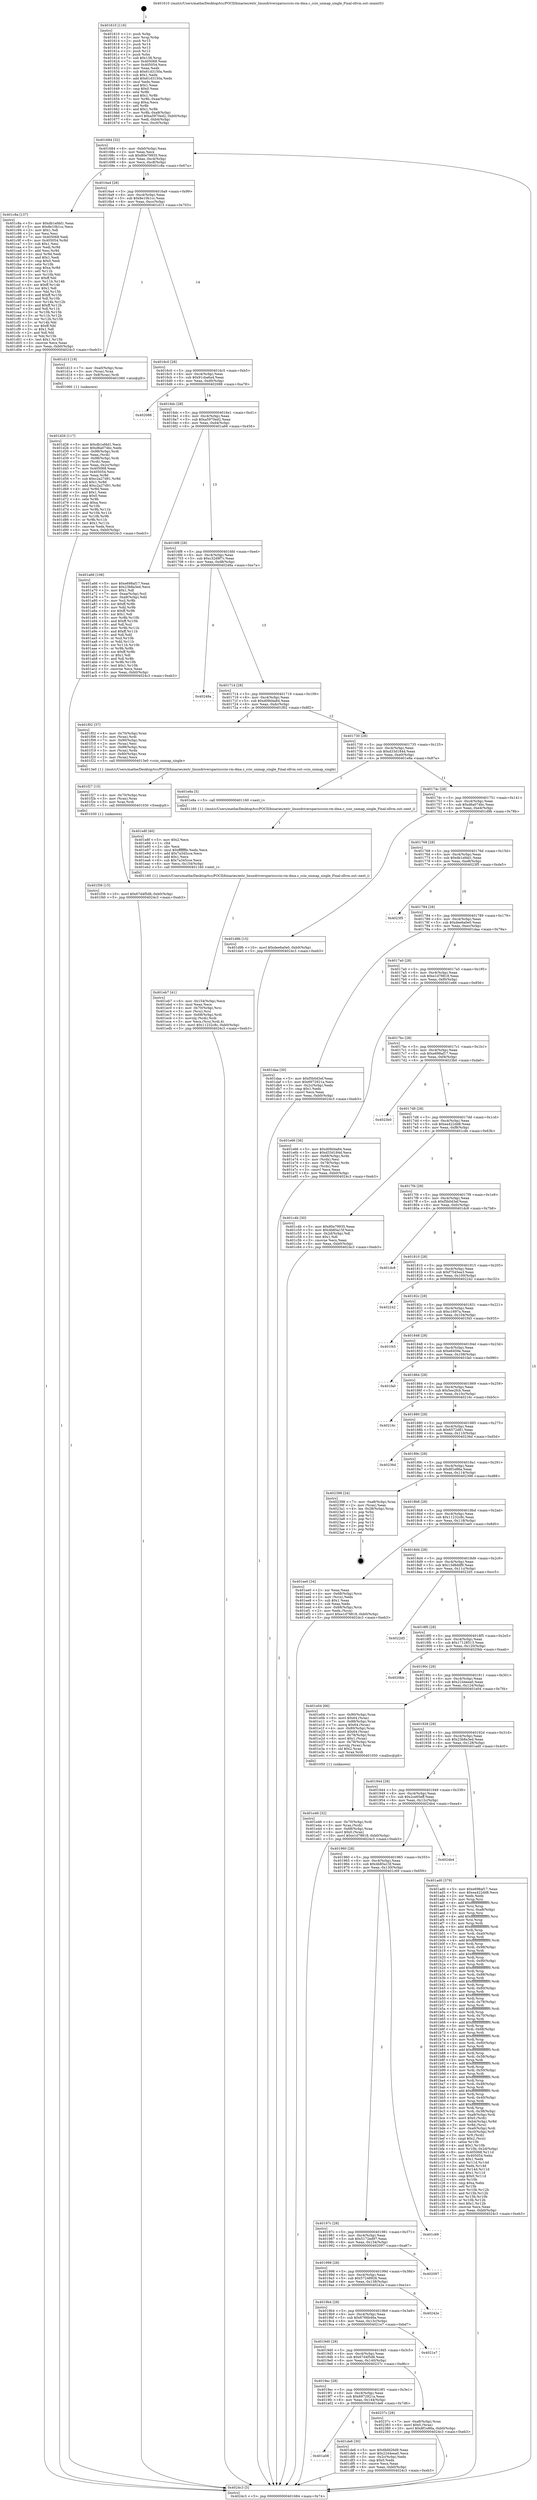 digraph "0x401610" {
  label = "0x401610 (/mnt/c/Users/mathe/Desktop/tcc/POCII/binaries/extr_linuxdriverspariscccio-rm-dma.c_ccio_unmap_single_Final-ollvm.out::main(0))"
  labelloc = "t"
  node[shape=record]

  Entry [label="",width=0.3,height=0.3,shape=circle,fillcolor=black,style=filled]
  "0x401684" [label="{
     0x401684 [32]\l
     | [instrs]\l
     &nbsp;&nbsp;0x401684 \<+6\>: mov -0xb0(%rbp),%eax\l
     &nbsp;&nbsp;0x40168a \<+2\>: mov %eax,%ecx\l
     &nbsp;&nbsp;0x40168c \<+6\>: sub $0x80e79935,%ecx\l
     &nbsp;&nbsp;0x401692 \<+6\>: mov %eax,-0xc4(%rbp)\l
     &nbsp;&nbsp;0x401698 \<+6\>: mov %ecx,-0xc8(%rbp)\l
     &nbsp;&nbsp;0x40169e \<+6\>: je 0000000000401c8a \<main+0x67a\>\l
  }"]
  "0x401c8a" [label="{
     0x401c8a [137]\l
     | [instrs]\l
     &nbsp;&nbsp;0x401c8a \<+5\>: mov $0xdb1efdd1,%eax\l
     &nbsp;&nbsp;0x401c8f \<+5\>: mov $0x8e10b1cc,%ecx\l
     &nbsp;&nbsp;0x401c94 \<+2\>: mov $0x1,%dl\l
     &nbsp;&nbsp;0x401c96 \<+2\>: xor %esi,%esi\l
     &nbsp;&nbsp;0x401c98 \<+7\>: mov 0x405068,%edi\l
     &nbsp;&nbsp;0x401c9f \<+8\>: mov 0x405054,%r8d\l
     &nbsp;&nbsp;0x401ca7 \<+3\>: sub $0x1,%esi\l
     &nbsp;&nbsp;0x401caa \<+3\>: mov %edi,%r9d\l
     &nbsp;&nbsp;0x401cad \<+3\>: add %esi,%r9d\l
     &nbsp;&nbsp;0x401cb0 \<+4\>: imul %r9d,%edi\l
     &nbsp;&nbsp;0x401cb4 \<+3\>: and $0x1,%edi\l
     &nbsp;&nbsp;0x401cb7 \<+3\>: cmp $0x0,%edi\l
     &nbsp;&nbsp;0x401cba \<+4\>: sete %r10b\l
     &nbsp;&nbsp;0x401cbe \<+4\>: cmp $0xa,%r8d\l
     &nbsp;&nbsp;0x401cc2 \<+4\>: setl %r11b\l
     &nbsp;&nbsp;0x401cc6 \<+3\>: mov %r10b,%bl\l
     &nbsp;&nbsp;0x401cc9 \<+3\>: xor $0xff,%bl\l
     &nbsp;&nbsp;0x401ccc \<+3\>: mov %r11b,%r14b\l
     &nbsp;&nbsp;0x401ccf \<+4\>: xor $0xff,%r14b\l
     &nbsp;&nbsp;0x401cd3 \<+3\>: xor $0x1,%dl\l
     &nbsp;&nbsp;0x401cd6 \<+3\>: mov %bl,%r15b\l
     &nbsp;&nbsp;0x401cd9 \<+4\>: and $0xff,%r15b\l
     &nbsp;&nbsp;0x401cdd \<+3\>: and %dl,%r10b\l
     &nbsp;&nbsp;0x401ce0 \<+3\>: mov %r14b,%r12b\l
     &nbsp;&nbsp;0x401ce3 \<+4\>: and $0xff,%r12b\l
     &nbsp;&nbsp;0x401ce7 \<+3\>: and %dl,%r11b\l
     &nbsp;&nbsp;0x401cea \<+3\>: or %r10b,%r15b\l
     &nbsp;&nbsp;0x401ced \<+3\>: or %r11b,%r12b\l
     &nbsp;&nbsp;0x401cf0 \<+3\>: xor %r12b,%r15b\l
     &nbsp;&nbsp;0x401cf3 \<+3\>: or %r14b,%bl\l
     &nbsp;&nbsp;0x401cf6 \<+3\>: xor $0xff,%bl\l
     &nbsp;&nbsp;0x401cf9 \<+3\>: or $0x1,%dl\l
     &nbsp;&nbsp;0x401cfc \<+2\>: and %dl,%bl\l
     &nbsp;&nbsp;0x401cfe \<+3\>: or %bl,%r15b\l
     &nbsp;&nbsp;0x401d01 \<+4\>: test $0x1,%r15b\l
     &nbsp;&nbsp;0x401d05 \<+3\>: cmovne %ecx,%eax\l
     &nbsp;&nbsp;0x401d08 \<+6\>: mov %eax,-0xb0(%rbp)\l
     &nbsp;&nbsp;0x401d0e \<+5\>: jmp 00000000004024c3 \<main+0xeb3\>\l
  }"]
  "0x4016a4" [label="{
     0x4016a4 [28]\l
     | [instrs]\l
     &nbsp;&nbsp;0x4016a4 \<+5\>: jmp 00000000004016a9 \<main+0x99\>\l
     &nbsp;&nbsp;0x4016a9 \<+6\>: mov -0xc4(%rbp),%eax\l
     &nbsp;&nbsp;0x4016af \<+5\>: sub $0x8e10b1cc,%eax\l
     &nbsp;&nbsp;0x4016b4 \<+6\>: mov %eax,-0xcc(%rbp)\l
     &nbsp;&nbsp;0x4016ba \<+6\>: je 0000000000401d13 \<main+0x703\>\l
  }"]
  Exit [label="",width=0.3,height=0.3,shape=circle,fillcolor=black,style=filled,peripheries=2]
  "0x401d13" [label="{
     0x401d13 [19]\l
     | [instrs]\l
     &nbsp;&nbsp;0x401d13 \<+7\>: mov -0xa0(%rbp),%rax\l
     &nbsp;&nbsp;0x401d1a \<+3\>: mov (%rax),%rax\l
     &nbsp;&nbsp;0x401d1d \<+4\>: mov 0x8(%rax),%rdi\l
     &nbsp;&nbsp;0x401d21 \<+5\>: call 0000000000401060 \<atoi@plt\>\l
     | [calls]\l
     &nbsp;&nbsp;0x401060 \{1\} (unknown)\l
  }"]
  "0x4016c0" [label="{
     0x4016c0 [28]\l
     | [instrs]\l
     &nbsp;&nbsp;0x4016c0 \<+5\>: jmp 00000000004016c5 \<main+0xb5\>\l
     &nbsp;&nbsp;0x4016c5 \<+6\>: mov -0xc4(%rbp),%eax\l
     &nbsp;&nbsp;0x4016cb \<+5\>: sub $0x91cba6a4,%eax\l
     &nbsp;&nbsp;0x4016d0 \<+6\>: mov %eax,-0xd0(%rbp)\l
     &nbsp;&nbsp;0x4016d6 \<+6\>: je 0000000000402088 \<main+0xa78\>\l
  }"]
  "0x401f36" [label="{
     0x401f36 [15]\l
     | [instrs]\l
     &nbsp;&nbsp;0x401f36 \<+10\>: movl $0x67d4f5d8,-0xb0(%rbp)\l
     &nbsp;&nbsp;0x401f40 \<+5\>: jmp 00000000004024c3 \<main+0xeb3\>\l
  }"]
  "0x402088" [label="{
     0x402088\l
  }", style=dashed]
  "0x4016dc" [label="{
     0x4016dc [28]\l
     | [instrs]\l
     &nbsp;&nbsp;0x4016dc \<+5\>: jmp 00000000004016e1 \<main+0xd1\>\l
     &nbsp;&nbsp;0x4016e1 \<+6\>: mov -0xc4(%rbp),%eax\l
     &nbsp;&nbsp;0x4016e7 \<+5\>: sub $0xa5970ed2,%eax\l
     &nbsp;&nbsp;0x4016ec \<+6\>: mov %eax,-0xd4(%rbp)\l
     &nbsp;&nbsp;0x4016f2 \<+6\>: je 0000000000401a66 \<main+0x456\>\l
  }"]
  "0x401f27" [label="{
     0x401f27 [15]\l
     | [instrs]\l
     &nbsp;&nbsp;0x401f27 \<+4\>: mov -0x70(%rbp),%rax\l
     &nbsp;&nbsp;0x401f2b \<+3\>: mov (%rax),%rax\l
     &nbsp;&nbsp;0x401f2e \<+3\>: mov %rax,%rdi\l
     &nbsp;&nbsp;0x401f31 \<+5\>: call 0000000000401030 \<free@plt\>\l
     | [calls]\l
     &nbsp;&nbsp;0x401030 \{1\} (unknown)\l
  }"]
  "0x401a66" [label="{
     0x401a66 [106]\l
     | [instrs]\l
     &nbsp;&nbsp;0x401a66 \<+5\>: mov $0xe698af17,%eax\l
     &nbsp;&nbsp;0x401a6b \<+5\>: mov $0x23b8a3ed,%ecx\l
     &nbsp;&nbsp;0x401a70 \<+2\>: mov $0x1,%dl\l
     &nbsp;&nbsp;0x401a72 \<+7\>: mov -0xaa(%rbp),%sil\l
     &nbsp;&nbsp;0x401a79 \<+7\>: mov -0xa9(%rbp),%dil\l
     &nbsp;&nbsp;0x401a80 \<+3\>: mov %sil,%r8b\l
     &nbsp;&nbsp;0x401a83 \<+4\>: xor $0xff,%r8b\l
     &nbsp;&nbsp;0x401a87 \<+3\>: mov %dil,%r9b\l
     &nbsp;&nbsp;0x401a8a \<+4\>: xor $0xff,%r9b\l
     &nbsp;&nbsp;0x401a8e \<+3\>: xor $0x1,%dl\l
     &nbsp;&nbsp;0x401a91 \<+3\>: mov %r8b,%r10b\l
     &nbsp;&nbsp;0x401a94 \<+4\>: and $0xff,%r10b\l
     &nbsp;&nbsp;0x401a98 \<+3\>: and %dl,%sil\l
     &nbsp;&nbsp;0x401a9b \<+3\>: mov %r9b,%r11b\l
     &nbsp;&nbsp;0x401a9e \<+4\>: and $0xff,%r11b\l
     &nbsp;&nbsp;0x401aa2 \<+3\>: and %dl,%dil\l
     &nbsp;&nbsp;0x401aa5 \<+3\>: or %sil,%r10b\l
     &nbsp;&nbsp;0x401aa8 \<+3\>: or %dil,%r11b\l
     &nbsp;&nbsp;0x401aab \<+3\>: xor %r11b,%r10b\l
     &nbsp;&nbsp;0x401aae \<+3\>: or %r9b,%r8b\l
     &nbsp;&nbsp;0x401ab1 \<+4\>: xor $0xff,%r8b\l
     &nbsp;&nbsp;0x401ab5 \<+3\>: or $0x1,%dl\l
     &nbsp;&nbsp;0x401ab8 \<+3\>: and %dl,%r8b\l
     &nbsp;&nbsp;0x401abb \<+3\>: or %r8b,%r10b\l
     &nbsp;&nbsp;0x401abe \<+4\>: test $0x1,%r10b\l
     &nbsp;&nbsp;0x401ac2 \<+3\>: cmovne %ecx,%eax\l
     &nbsp;&nbsp;0x401ac5 \<+6\>: mov %eax,-0xb0(%rbp)\l
     &nbsp;&nbsp;0x401acb \<+5\>: jmp 00000000004024c3 \<main+0xeb3\>\l
  }"]
  "0x4016f8" [label="{
     0x4016f8 [28]\l
     | [instrs]\l
     &nbsp;&nbsp;0x4016f8 \<+5\>: jmp 00000000004016fd \<main+0xed\>\l
     &nbsp;&nbsp;0x4016fd \<+6\>: mov -0xc4(%rbp),%eax\l
     &nbsp;&nbsp;0x401703 \<+5\>: sub $0xc32d9f7c,%eax\l
     &nbsp;&nbsp;0x401708 \<+6\>: mov %eax,-0xd8(%rbp)\l
     &nbsp;&nbsp;0x40170e \<+6\>: je 000000000040248a \<main+0xe7a\>\l
  }"]
  "0x4024c3" [label="{
     0x4024c3 [5]\l
     | [instrs]\l
     &nbsp;&nbsp;0x4024c3 \<+5\>: jmp 0000000000401684 \<main+0x74\>\l
  }"]
  "0x401610" [label="{
     0x401610 [116]\l
     | [instrs]\l
     &nbsp;&nbsp;0x401610 \<+1\>: push %rbp\l
     &nbsp;&nbsp;0x401611 \<+3\>: mov %rsp,%rbp\l
     &nbsp;&nbsp;0x401614 \<+2\>: push %r15\l
     &nbsp;&nbsp;0x401616 \<+2\>: push %r14\l
     &nbsp;&nbsp;0x401618 \<+2\>: push %r13\l
     &nbsp;&nbsp;0x40161a \<+2\>: push %r12\l
     &nbsp;&nbsp;0x40161c \<+1\>: push %rbx\l
     &nbsp;&nbsp;0x40161d \<+7\>: sub $0x138,%rsp\l
     &nbsp;&nbsp;0x401624 \<+7\>: mov 0x405068,%eax\l
     &nbsp;&nbsp;0x40162b \<+7\>: mov 0x405054,%ecx\l
     &nbsp;&nbsp;0x401632 \<+2\>: mov %eax,%edx\l
     &nbsp;&nbsp;0x401634 \<+6\>: sub $0x61d3150a,%edx\l
     &nbsp;&nbsp;0x40163a \<+3\>: sub $0x1,%edx\l
     &nbsp;&nbsp;0x40163d \<+6\>: add $0x61d3150a,%edx\l
     &nbsp;&nbsp;0x401643 \<+3\>: imul %edx,%eax\l
     &nbsp;&nbsp;0x401646 \<+3\>: and $0x1,%eax\l
     &nbsp;&nbsp;0x401649 \<+3\>: cmp $0x0,%eax\l
     &nbsp;&nbsp;0x40164c \<+4\>: sete %r8b\l
     &nbsp;&nbsp;0x401650 \<+4\>: and $0x1,%r8b\l
     &nbsp;&nbsp;0x401654 \<+7\>: mov %r8b,-0xaa(%rbp)\l
     &nbsp;&nbsp;0x40165b \<+3\>: cmp $0xa,%ecx\l
     &nbsp;&nbsp;0x40165e \<+4\>: setl %r8b\l
     &nbsp;&nbsp;0x401662 \<+4\>: and $0x1,%r8b\l
     &nbsp;&nbsp;0x401666 \<+7\>: mov %r8b,-0xa9(%rbp)\l
     &nbsp;&nbsp;0x40166d \<+10\>: movl $0xa5970ed2,-0xb0(%rbp)\l
     &nbsp;&nbsp;0x401677 \<+6\>: mov %edi,-0xb4(%rbp)\l
     &nbsp;&nbsp;0x40167d \<+7\>: mov %rsi,-0xc0(%rbp)\l
  }"]
  "0x401eb7" [label="{
     0x401eb7 [41]\l
     | [instrs]\l
     &nbsp;&nbsp;0x401eb7 \<+6\>: mov -0x154(%rbp),%ecx\l
     &nbsp;&nbsp;0x401ebd \<+3\>: imul %eax,%ecx\l
     &nbsp;&nbsp;0x401ec0 \<+4\>: mov -0x70(%rbp),%rsi\l
     &nbsp;&nbsp;0x401ec4 \<+3\>: mov (%rsi),%rsi\l
     &nbsp;&nbsp;0x401ec7 \<+4\>: mov -0x68(%rbp),%rdi\l
     &nbsp;&nbsp;0x401ecb \<+3\>: movslq (%rdi),%rdi\l
     &nbsp;&nbsp;0x401ece \<+3\>: mov %ecx,(%rsi,%rdi,4)\l
     &nbsp;&nbsp;0x401ed1 \<+10\>: movl $0x11232c8c,-0xb0(%rbp)\l
     &nbsp;&nbsp;0x401edb \<+5\>: jmp 00000000004024c3 \<main+0xeb3\>\l
  }"]
  "0x40248a" [label="{
     0x40248a\l
  }", style=dashed]
  "0x401714" [label="{
     0x401714 [28]\l
     | [instrs]\l
     &nbsp;&nbsp;0x401714 \<+5\>: jmp 0000000000401719 \<main+0x109\>\l
     &nbsp;&nbsp;0x401719 \<+6\>: mov -0xc4(%rbp),%eax\l
     &nbsp;&nbsp;0x40171f \<+5\>: sub $0xd09d4a84,%eax\l
     &nbsp;&nbsp;0x401724 \<+6\>: mov %eax,-0xdc(%rbp)\l
     &nbsp;&nbsp;0x40172a \<+6\>: je 0000000000401f02 \<main+0x8f2\>\l
  }"]
  "0x401e8f" [label="{
     0x401e8f [40]\l
     | [instrs]\l
     &nbsp;&nbsp;0x401e8f \<+5\>: mov $0x2,%ecx\l
     &nbsp;&nbsp;0x401e94 \<+1\>: cltd\l
     &nbsp;&nbsp;0x401e95 \<+2\>: idiv %ecx\l
     &nbsp;&nbsp;0x401e97 \<+6\>: imul $0xfffffffe,%edx,%ecx\l
     &nbsp;&nbsp;0x401e9d \<+6\>: add $0x7a345cce,%ecx\l
     &nbsp;&nbsp;0x401ea3 \<+3\>: add $0x1,%ecx\l
     &nbsp;&nbsp;0x401ea6 \<+6\>: sub $0x7a345cce,%ecx\l
     &nbsp;&nbsp;0x401eac \<+6\>: mov %ecx,-0x154(%rbp)\l
     &nbsp;&nbsp;0x401eb2 \<+5\>: call 0000000000401160 \<next_i\>\l
     | [calls]\l
     &nbsp;&nbsp;0x401160 \{1\} (/mnt/c/Users/mathe/Desktop/tcc/POCII/binaries/extr_linuxdriverspariscccio-rm-dma.c_ccio_unmap_single_Final-ollvm.out::next_i)\l
  }"]
  "0x401f02" [label="{
     0x401f02 [37]\l
     | [instrs]\l
     &nbsp;&nbsp;0x401f02 \<+4\>: mov -0x70(%rbp),%rax\l
     &nbsp;&nbsp;0x401f06 \<+3\>: mov (%rax),%rdi\l
     &nbsp;&nbsp;0x401f09 \<+7\>: mov -0x90(%rbp),%rax\l
     &nbsp;&nbsp;0x401f10 \<+2\>: mov (%rax),%esi\l
     &nbsp;&nbsp;0x401f12 \<+7\>: mov -0x88(%rbp),%rax\l
     &nbsp;&nbsp;0x401f19 \<+3\>: mov (%rax),%rdx\l
     &nbsp;&nbsp;0x401f1c \<+4\>: mov -0x80(%rbp),%rax\l
     &nbsp;&nbsp;0x401f20 \<+2\>: mov (%rax),%ecx\l
     &nbsp;&nbsp;0x401f22 \<+5\>: call 00000000004013e0 \<ccio_unmap_single\>\l
     | [calls]\l
     &nbsp;&nbsp;0x4013e0 \{1\} (/mnt/c/Users/mathe/Desktop/tcc/POCII/binaries/extr_linuxdriverspariscccio-rm-dma.c_ccio_unmap_single_Final-ollvm.out::ccio_unmap_single)\l
  }"]
  "0x401730" [label="{
     0x401730 [28]\l
     | [instrs]\l
     &nbsp;&nbsp;0x401730 \<+5\>: jmp 0000000000401735 \<main+0x125\>\l
     &nbsp;&nbsp;0x401735 \<+6\>: mov -0xc4(%rbp),%eax\l
     &nbsp;&nbsp;0x40173b \<+5\>: sub $0xd33d184d,%eax\l
     &nbsp;&nbsp;0x401740 \<+6\>: mov %eax,-0xe0(%rbp)\l
     &nbsp;&nbsp;0x401746 \<+6\>: je 0000000000401e8a \<main+0x87a\>\l
  }"]
  "0x401e46" [label="{
     0x401e46 [32]\l
     | [instrs]\l
     &nbsp;&nbsp;0x401e46 \<+4\>: mov -0x70(%rbp),%rdi\l
     &nbsp;&nbsp;0x401e4a \<+3\>: mov %rax,(%rdi)\l
     &nbsp;&nbsp;0x401e4d \<+4\>: mov -0x68(%rbp),%rax\l
     &nbsp;&nbsp;0x401e51 \<+6\>: movl $0x0,(%rax)\l
     &nbsp;&nbsp;0x401e57 \<+10\>: movl $0xe1d78818,-0xb0(%rbp)\l
     &nbsp;&nbsp;0x401e61 \<+5\>: jmp 00000000004024c3 \<main+0xeb3\>\l
  }"]
  "0x401e8a" [label="{
     0x401e8a [5]\l
     | [instrs]\l
     &nbsp;&nbsp;0x401e8a \<+5\>: call 0000000000401160 \<next_i\>\l
     | [calls]\l
     &nbsp;&nbsp;0x401160 \{1\} (/mnt/c/Users/mathe/Desktop/tcc/POCII/binaries/extr_linuxdriverspariscccio-rm-dma.c_ccio_unmap_single_Final-ollvm.out::next_i)\l
  }"]
  "0x40174c" [label="{
     0x40174c [28]\l
     | [instrs]\l
     &nbsp;&nbsp;0x40174c \<+5\>: jmp 0000000000401751 \<main+0x141\>\l
     &nbsp;&nbsp;0x401751 \<+6\>: mov -0xc4(%rbp),%eax\l
     &nbsp;&nbsp;0x401757 \<+5\>: sub $0xd6a074bc,%eax\l
     &nbsp;&nbsp;0x40175c \<+6\>: mov %eax,-0xe4(%rbp)\l
     &nbsp;&nbsp;0x401762 \<+6\>: je 0000000000401d9b \<main+0x78b\>\l
  }"]
  "0x401a08" [label="{
     0x401a08\l
  }", style=dashed]
  "0x401d9b" [label="{
     0x401d9b [15]\l
     | [instrs]\l
     &nbsp;&nbsp;0x401d9b \<+10\>: movl $0xdee6a0e0,-0xb0(%rbp)\l
     &nbsp;&nbsp;0x401da5 \<+5\>: jmp 00000000004024c3 \<main+0xeb3\>\l
  }"]
  "0x401768" [label="{
     0x401768 [28]\l
     | [instrs]\l
     &nbsp;&nbsp;0x401768 \<+5\>: jmp 000000000040176d \<main+0x15d\>\l
     &nbsp;&nbsp;0x40176d \<+6\>: mov -0xc4(%rbp),%eax\l
     &nbsp;&nbsp;0x401773 \<+5\>: sub $0xdb1efdd1,%eax\l
     &nbsp;&nbsp;0x401778 \<+6\>: mov %eax,-0xe8(%rbp)\l
     &nbsp;&nbsp;0x40177e \<+6\>: je 00000000004023f5 \<main+0xde5\>\l
  }"]
  "0x401de6" [label="{
     0x401de6 [30]\l
     | [instrs]\l
     &nbsp;&nbsp;0x401de6 \<+5\>: mov $0x6bfd26d9,%eax\l
     &nbsp;&nbsp;0x401deb \<+5\>: mov $0x2244eea0,%ecx\l
     &nbsp;&nbsp;0x401df0 \<+3\>: mov -0x2c(%rbp),%edx\l
     &nbsp;&nbsp;0x401df3 \<+3\>: cmp $0x0,%edx\l
     &nbsp;&nbsp;0x401df6 \<+3\>: cmove %ecx,%eax\l
     &nbsp;&nbsp;0x401df9 \<+6\>: mov %eax,-0xb0(%rbp)\l
     &nbsp;&nbsp;0x401dff \<+5\>: jmp 00000000004024c3 \<main+0xeb3\>\l
  }"]
  "0x4023f5" [label="{
     0x4023f5\l
  }", style=dashed]
  "0x401784" [label="{
     0x401784 [28]\l
     | [instrs]\l
     &nbsp;&nbsp;0x401784 \<+5\>: jmp 0000000000401789 \<main+0x179\>\l
     &nbsp;&nbsp;0x401789 \<+6\>: mov -0xc4(%rbp),%eax\l
     &nbsp;&nbsp;0x40178f \<+5\>: sub $0xdee6a0e0,%eax\l
     &nbsp;&nbsp;0x401794 \<+6\>: mov %eax,-0xec(%rbp)\l
     &nbsp;&nbsp;0x40179a \<+6\>: je 0000000000401daa \<main+0x79a\>\l
  }"]
  "0x4019ec" [label="{
     0x4019ec [28]\l
     | [instrs]\l
     &nbsp;&nbsp;0x4019ec \<+5\>: jmp 00000000004019f1 \<main+0x3e1\>\l
     &nbsp;&nbsp;0x4019f1 \<+6\>: mov -0xc4(%rbp),%eax\l
     &nbsp;&nbsp;0x4019f7 \<+5\>: sub $0x6972921a,%eax\l
     &nbsp;&nbsp;0x4019fc \<+6\>: mov %eax,-0x144(%rbp)\l
     &nbsp;&nbsp;0x401a02 \<+6\>: je 0000000000401de6 \<main+0x7d6\>\l
  }"]
  "0x401daa" [label="{
     0x401daa [30]\l
     | [instrs]\l
     &nbsp;&nbsp;0x401daa \<+5\>: mov $0xf5b0d3ef,%eax\l
     &nbsp;&nbsp;0x401daf \<+5\>: mov $0x6972921a,%ecx\l
     &nbsp;&nbsp;0x401db4 \<+3\>: mov -0x2c(%rbp),%edx\l
     &nbsp;&nbsp;0x401db7 \<+3\>: cmp $0x1,%edx\l
     &nbsp;&nbsp;0x401dba \<+3\>: cmovl %ecx,%eax\l
     &nbsp;&nbsp;0x401dbd \<+6\>: mov %eax,-0xb0(%rbp)\l
     &nbsp;&nbsp;0x401dc3 \<+5\>: jmp 00000000004024c3 \<main+0xeb3\>\l
  }"]
  "0x4017a0" [label="{
     0x4017a0 [28]\l
     | [instrs]\l
     &nbsp;&nbsp;0x4017a0 \<+5\>: jmp 00000000004017a5 \<main+0x195\>\l
     &nbsp;&nbsp;0x4017a5 \<+6\>: mov -0xc4(%rbp),%eax\l
     &nbsp;&nbsp;0x4017ab \<+5\>: sub $0xe1d78818,%eax\l
     &nbsp;&nbsp;0x4017b0 \<+6\>: mov %eax,-0xf0(%rbp)\l
     &nbsp;&nbsp;0x4017b6 \<+6\>: je 0000000000401e66 \<main+0x856\>\l
  }"]
  "0x40237c" [label="{
     0x40237c [28]\l
     | [instrs]\l
     &nbsp;&nbsp;0x40237c \<+7\>: mov -0xa8(%rbp),%rax\l
     &nbsp;&nbsp;0x402383 \<+6\>: movl $0x0,(%rax)\l
     &nbsp;&nbsp;0x402389 \<+10\>: movl $0x8f1e86a,-0xb0(%rbp)\l
     &nbsp;&nbsp;0x402393 \<+5\>: jmp 00000000004024c3 \<main+0xeb3\>\l
  }"]
  "0x401e66" [label="{
     0x401e66 [36]\l
     | [instrs]\l
     &nbsp;&nbsp;0x401e66 \<+5\>: mov $0xd09d4a84,%eax\l
     &nbsp;&nbsp;0x401e6b \<+5\>: mov $0xd33d184d,%ecx\l
     &nbsp;&nbsp;0x401e70 \<+4\>: mov -0x68(%rbp),%rdx\l
     &nbsp;&nbsp;0x401e74 \<+2\>: mov (%rdx),%esi\l
     &nbsp;&nbsp;0x401e76 \<+4\>: mov -0x78(%rbp),%rdx\l
     &nbsp;&nbsp;0x401e7a \<+2\>: cmp (%rdx),%esi\l
     &nbsp;&nbsp;0x401e7c \<+3\>: cmovl %ecx,%eax\l
     &nbsp;&nbsp;0x401e7f \<+6\>: mov %eax,-0xb0(%rbp)\l
     &nbsp;&nbsp;0x401e85 \<+5\>: jmp 00000000004024c3 \<main+0xeb3\>\l
  }"]
  "0x4017bc" [label="{
     0x4017bc [28]\l
     | [instrs]\l
     &nbsp;&nbsp;0x4017bc \<+5\>: jmp 00000000004017c1 \<main+0x1b1\>\l
     &nbsp;&nbsp;0x4017c1 \<+6\>: mov -0xc4(%rbp),%eax\l
     &nbsp;&nbsp;0x4017c7 \<+5\>: sub $0xe698af17,%eax\l
     &nbsp;&nbsp;0x4017cc \<+6\>: mov %eax,-0xf4(%rbp)\l
     &nbsp;&nbsp;0x4017d2 \<+6\>: je 00000000004023b0 \<main+0xda0\>\l
  }"]
  "0x4019d0" [label="{
     0x4019d0 [28]\l
     | [instrs]\l
     &nbsp;&nbsp;0x4019d0 \<+5\>: jmp 00000000004019d5 \<main+0x3c5\>\l
     &nbsp;&nbsp;0x4019d5 \<+6\>: mov -0xc4(%rbp),%eax\l
     &nbsp;&nbsp;0x4019db \<+5\>: sub $0x67d4f5d8,%eax\l
     &nbsp;&nbsp;0x4019e0 \<+6\>: mov %eax,-0x140(%rbp)\l
     &nbsp;&nbsp;0x4019e6 \<+6\>: je 000000000040237c \<main+0xd6c\>\l
  }"]
  "0x4023b0" [label="{
     0x4023b0\l
  }", style=dashed]
  "0x4017d8" [label="{
     0x4017d8 [28]\l
     | [instrs]\l
     &nbsp;&nbsp;0x4017d8 \<+5\>: jmp 00000000004017dd \<main+0x1cd\>\l
     &nbsp;&nbsp;0x4017dd \<+6\>: mov -0xc4(%rbp),%eax\l
     &nbsp;&nbsp;0x4017e3 \<+5\>: sub $0xea422dd8,%eax\l
     &nbsp;&nbsp;0x4017e8 \<+6\>: mov %eax,-0xf8(%rbp)\l
     &nbsp;&nbsp;0x4017ee \<+6\>: je 0000000000401c4b \<main+0x63b\>\l
  }"]
  "0x4021e7" [label="{
     0x4021e7\l
  }", style=dashed]
  "0x401c4b" [label="{
     0x401c4b [30]\l
     | [instrs]\l
     &nbsp;&nbsp;0x401c4b \<+5\>: mov $0x80e79935,%eax\l
     &nbsp;&nbsp;0x401c50 \<+5\>: mov $0x4b85a15f,%ecx\l
     &nbsp;&nbsp;0x401c55 \<+3\>: mov -0x2d(%rbp),%dl\l
     &nbsp;&nbsp;0x401c58 \<+3\>: test $0x1,%dl\l
     &nbsp;&nbsp;0x401c5b \<+3\>: cmovne %ecx,%eax\l
     &nbsp;&nbsp;0x401c5e \<+6\>: mov %eax,-0xb0(%rbp)\l
     &nbsp;&nbsp;0x401c64 \<+5\>: jmp 00000000004024c3 \<main+0xeb3\>\l
  }"]
  "0x4017f4" [label="{
     0x4017f4 [28]\l
     | [instrs]\l
     &nbsp;&nbsp;0x4017f4 \<+5\>: jmp 00000000004017f9 \<main+0x1e9\>\l
     &nbsp;&nbsp;0x4017f9 \<+6\>: mov -0xc4(%rbp),%eax\l
     &nbsp;&nbsp;0x4017ff \<+5\>: sub $0xf5b0d3ef,%eax\l
     &nbsp;&nbsp;0x401804 \<+6\>: mov %eax,-0xfc(%rbp)\l
     &nbsp;&nbsp;0x40180a \<+6\>: je 0000000000401dc8 \<main+0x7b8\>\l
  }"]
  "0x4019b4" [label="{
     0x4019b4 [28]\l
     | [instrs]\l
     &nbsp;&nbsp;0x4019b4 \<+5\>: jmp 00000000004019b9 \<main+0x3a9\>\l
     &nbsp;&nbsp;0x4019b9 \<+6\>: mov -0xc4(%rbp),%eax\l
     &nbsp;&nbsp;0x4019bf \<+5\>: sub $0x6766b46a,%eax\l
     &nbsp;&nbsp;0x4019c4 \<+6\>: mov %eax,-0x13c(%rbp)\l
     &nbsp;&nbsp;0x4019ca \<+6\>: je 00000000004021e7 \<main+0xbd7\>\l
  }"]
  "0x401dc8" [label="{
     0x401dc8\l
  }", style=dashed]
  "0x401810" [label="{
     0x401810 [28]\l
     | [instrs]\l
     &nbsp;&nbsp;0x401810 \<+5\>: jmp 0000000000401815 \<main+0x205\>\l
     &nbsp;&nbsp;0x401815 \<+6\>: mov -0xc4(%rbp),%eax\l
     &nbsp;&nbsp;0x40181b \<+5\>: sub $0xf7545ea3,%eax\l
     &nbsp;&nbsp;0x401820 \<+6\>: mov %eax,-0x100(%rbp)\l
     &nbsp;&nbsp;0x401826 \<+6\>: je 0000000000402242 \<main+0xc32\>\l
  }"]
  "0x40242e" [label="{
     0x40242e\l
  }", style=dashed]
  "0x402242" [label="{
     0x402242\l
  }", style=dashed]
  "0x40182c" [label="{
     0x40182c [28]\l
     | [instrs]\l
     &nbsp;&nbsp;0x40182c \<+5\>: jmp 0000000000401831 \<main+0x221\>\l
     &nbsp;&nbsp;0x401831 \<+6\>: mov -0xc4(%rbp),%eax\l
     &nbsp;&nbsp;0x401837 \<+5\>: sub $0xc1697a,%eax\l
     &nbsp;&nbsp;0x40183c \<+6\>: mov %eax,-0x104(%rbp)\l
     &nbsp;&nbsp;0x401842 \<+6\>: je 0000000000401f45 \<main+0x935\>\l
  }"]
  "0x401998" [label="{
     0x401998 [28]\l
     | [instrs]\l
     &nbsp;&nbsp;0x401998 \<+5\>: jmp 000000000040199d \<main+0x38d\>\l
     &nbsp;&nbsp;0x40199d \<+6\>: mov -0xc4(%rbp),%eax\l
     &nbsp;&nbsp;0x4019a3 \<+5\>: sub $0x57248926,%eax\l
     &nbsp;&nbsp;0x4019a8 \<+6\>: mov %eax,-0x138(%rbp)\l
     &nbsp;&nbsp;0x4019ae \<+6\>: je 000000000040242e \<main+0xe1e\>\l
  }"]
  "0x401f45" [label="{
     0x401f45\l
  }", style=dashed]
  "0x401848" [label="{
     0x401848 [28]\l
     | [instrs]\l
     &nbsp;&nbsp;0x401848 \<+5\>: jmp 000000000040184d \<main+0x23d\>\l
     &nbsp;&nbsp;0x40184d \<+6\>: mov -0xc4(%rbp),%eax\l
     &nbsp;&nbsp;0x401853 \<+5\>: sub $0xe6459e,%eax\l
     &nbsp;&nbsp;0x401858 \<+6\>: mov %eax,-0x108(%rbp)\l
     &nbsp;&nbsp;0x40185e \<+6\>: je 0000000000401fa0 \<main+0x990\>\l
  }"]
  "0x402097" [label="{
     0x402097\l
  }", style=dashed]
  "0x401fa0" [label="{
     0x401fa0\l
  }", style=dashed]
  "0x401864" [label="{
     0x401864 [28]\l
     | [instrs]\l
     &nbsp;&nbsp;0x401864 \<+5\>: jmp 0000000000401869 \<main+0x259\>\l
     &nbsp;&nbsp;0x401869 \<+6\>: mov -0xc4(%rbp),%eax\l
     &nbsp;&nbsp;0x40186f \<+5\>: sub $0x5ee2fcb,%eax\l
     &nbsp;&nbsp;0x401874 \<+6\>: mov %eax,-0x10c(%rbp)\l
     &nbsp;&nbsp;0x40187a \<+6\>: je 000000000040216c \<main+0xb5c\>\l
  }"]
  "0x40197c" [label="{
     0x40197c [28]\l
     | [instrs]\l
     &nbsp;&nbsp;0x40197c \<+5\>: jmp 0000000000401981 \<main+0x371\>\l
     &nbsp;&nbsp;0x401981 \<+6\>: mov -0xc4(%rbp),%eax\l
     &nbsp;&nbsp;0x401987 \<+5\>: sub $0x5172ed97,%eax\l
     &nbsp;&nbsp;0x40198c \<+6\>: mov %eax,-0x134(%rbp)\l
     &nbsp;&nbsp;0x401992 \<+6\>: je 0000000000402097 \<main+0xa87\>\l
  }"]
  "0x40216c" [label="{
     0x40216c\l
  }", style=dashed]
  "0x401880" [label="{
     0x401880 [28]\l
     | [instrs]\l
     &nbsp;&nbsp;0x401880 \<+5\>: jmp 0000000000401885 \<main+0x275\>\l
     &nbsp;&nbsp;0x401885 \<+6\>: mov -0xc4(%rbp),%eax\l
     &nbsp;&nbsp;0x40188b \<+5\>: sub $0x6572d81,%eax\l
     &nbsp;&nbsp;0x401890 \<+6\>: mov %eax,-0x110(%rbp)\l
     &nbsp;&nbsp;0x401896 \<+6\>: je 000000000040236d \<main+0xd5d\>\l
  }"]
  "0x401c69" [label="{
     0x401c69\l
  }", style=dashed]
  "0x40236d" [label="{
     0x40236d\l
  }", style=dashed]
  "0x40189c" [label="{
     0x40189c [28]\l
     | [instrs]\l
     &nbsp;&nbsp;0x40189c \<+5\>: jmp 00000000004018a1 \<main+0x291\>\l
     &nbsp;&nbsp;0x4018a1 \<+6\>: mov -0xc4(%rbp),%eax\l
     &nbsp;&nbsp;0x4018a7 \<+5\>: sub $0x8f1e86a,%eax\l
     &nbsp;&nbsp;0x4018ac \<+6\>: mov %eax,-0x114(%rbp)\l
     &nbsp;&nbsp;0x4018b2 \<+6\>: je 0000000000402398 \<main+0xd88\>\l
  }"]
  "0x401960" [label="{
     0x401960 [28]\l
     | [instrs]\l
     &nbsp;&nbsp;0x401960 \<+5\>: jmp 0000000000401965 \<main+0x355\>\l
     &nbsp;&nbsp;0x401965 \<+6\>: mov -0xc4(%rbp),%eax\l
     &nbsp;&nbsp;0x40196b \<+5\>: sub $0x4b85a15f,%eax\l
     &nbsp;&nbsp;0x401970 \<+6\>: mov %eax,-0x130(%rbp)\l
     &nbsp;&nbsp;0x401976 \<+6\>: je 0000000000401c69 \<main+0x659\>\l
  }"]
  "0x402398" [label="{
     0x402398 [24]\l
     | [instrs]\l
     &nbsp;&nbsp;0x402398 \<+7\>: mov -0xa8(%rbp),%rax\l
     &nbsp;&nbsp;0x40239f \<+2\>: mov (%rax),%eax\l
     &nbsp;&nbsp;0x4023a1 \<+4\>: lea -0x28(%rbp),%rsp\l
     &nbsp;&nbsp;0x4023a5 \<+1\>: pop %rbx\l
     &nbsp;&nbsp;0x4023a6 \<+2\>: pop %r12\l
     &nbsp;&nbsp;0x4023a8 \<+2\>: pop %r13\l
     &nbsp;&nbsp;0x4023aa \<+2\>: pop %r14\l
     &nbsp;&nbsp;0x4023ac \<+2\>: pop %r15\l
     &nbsp;&nbsp;0x4023ae \<+1\>: pop %rbp\l
     &nbsp;&nbsp;0x4023af \<+1\>: ret\l
  }"]
  "0x4018b8" [label="{
     0x4018b8 [28]\l
     | [instrs]\l
     &nbsp;&nbsp;0x4018b8 \<+5\>: jmp 00000000004018bd \<main+0x2ad\>\l
     &nbsp;&nbsp;0x4018bd \<+6\>: mov -0xc4(%rbp),%eax\l
     &nbsp;&nbsp;0x4018c3 \<+5\>: sub $0x11232c8c,%eax\l
     &nbsp;&nbsp;0x4018c8 \<+6\>: mov %eax,-0x118(%rbp)\l
     &nbsp;&nbsp;0x4018ce \<+6\>: je 0000000000401ee0 \<main+0x8d0\>\l
  }"]
  "0x4024b4" [label="{
     0x4024b4\l
  }", style=dashed]
  "0x401ee0" [label="{
     0x401ee0 [34]\l
     | [instrs]\l
     &nbsp;&nbsp;0x401ee0 \<+2\>: xor %eax,%eax\l
     &nbsp;&nbsp;0x401ee2 \<+4\>: mov -0x68(%rbp),%rcx\l
     &nbsp;&nbsp;0x401ee6 \<+2\>: mov (%rcx),%edx\l
     &nbsp;&nbsp;0x401ee8 \<+3\>: sub $0x1,%eax\l
     &nbsp;&nbsp;0x401eeb \<+2\>: sub %eax,%edx\l
     &nbsp;&nbsp;0x401eed \<+4\>: mov -0x68(%rbp),%rcx\l
     &nbsp;&nbsp;0x401ef1 \<+2\>: mov %edx,(%rcx)\l
     &nbsp;&nbsp;0x401ef3 \<+10\>: movl $0xe1d78818,-0xb0(%rbp)\l
     &nbsp;&nbsp;0x401efd \<+5\>: jmp 00000000004024c3 \<main+0xeb3\>\l
  }"]
  "0x4018d4" [label="{
     0x4018d4 [28]\l
     | [instrs]\l
     &nbsp;&nbsp;0x4018d4 \<+5\>: jmp 00000000004018d9 \<main+0x2c9\>\l
     &nbsp;&nbsp;0x4018d9 \<+6\>: mov -0xc4(%rbp),%eax\l
     &nbsp;&nbsp;0x4018df \<+5\>: sub $0x13d8ddf9,%eax\l
     &nbsp;&nbsp;0x4018e4 \<+6\>: mov %eax,-0x11c(%rbp)\l
     &nbsp;&nbsp;0x4018ea \<+6\>: je 00000000004022d5 \<main+0xcc5\>\l
  }"]
  "0x401d26" [label="{
     0x401d26 [117]\l
     | [instrs]\l
     &nbsp;&nbsp;0x401d26 \<+5\>: mov $0xdb1efdd1,%ecx\l
     &nbsp;&nbsp;0x401d2b \<+5\>: mov $0xd6a074bc,%edx\l
     &nbsp;&nbsp;0x401d30 \<+7\>: mov -0x98(%rbp),%rdi\l
     &nbsp;&nbsp;0x401d37 \<+2\>: mov %eax,(%rdi)\l
     &nbsp;&nbsp;0x401d39 \<+7\>: mov -0x98(%rbp),%rdi\l
     &nbsp;&nbsp;0x401d40 \<+2\>: mov (%rdi),%eax\l
     &nbsp;&nbsp;0x401d42 \<+3\>: mov %eax,-0x2c(%rbp)\l
     &nbsp;&nbsp;0x401d45 \<+7\>: mov 0x405068,%eax\l
     &nbsp;&nbsp;0x401d4c \<+7\>: mov 0x405054,%esi\l
     &nbsp;&nbsp;0x401d53 \<+3\>: mov %eax,%r8d\l
     &nbsp;&nbsp;0x401d56 \<+7\>: sub $0xc2a27d91,%r8d\l
     &nbsp;&nbsp;0x401d5d \<+4\>: sub $0x1,%r8d\l
     &nbsp;&nbsp;0x401d61 \<+7\>: add $0xc2a27d91,%r8d\l
     &nbsp;&nbsp;0x401d68 \<+4\>: imul %r8d,%eax\l
     &nbsp;&nbsp;0x401d6c \<+3\>: and $0x1,%eax\l
     &nbsp;&nbsp;0x401d6f \<+3\>: cmp $0x0,%eax\l
     &nbsp;&nbsp;0x401d72 \<+4\>: sete %r9b\l
     &nbsp;&nbsp;0x401d76 \<+3\>: cmp $0xa,%esi\l
     &nbsp;&nbsp;0x401d79 \<+4\>: setl %r10b\l
     &nbsp;&nbsp;0x401d7d \<+3\>: mov %r9b,%r11b\l
     &nbsp;&nbsp;0x401d80 \<+3\>: and %r10b,%r11b\l
     &nbsp;&nbsp;0x401d83 \<+3\>: xor %r10b,%r9b\l
     &nbsp;&nbsp;0x401d86 \<+3\>: or %r9b,%r11b\l
     &nbsp;&nbsp;0x401d89 \<+4\>: test $0x1,%r11b\l
     &nbsp;&nbsp;0x401d8d \<+3\>: cmovne %edx,%ecx\l
     &nbsp;&nbsp;0x401d90 \<+6\>: mov %ecx,-0xb0(%rbp)\l
     &nbsp;&nbsp;0x401d96 \<+5\>: jmp 00000000004024c3 \<main+0xeb3\>\l
  }"]
  "0x4022d5" [label="{
     0x4022d5\l
  }", style=dashed]
  "0x4018f0" [label="{
     0x4018f0 [28]\l
     | [instrs]\l
     &nbsp;&nbsp;0x4018f0 \<+5\>: jmp 00000000004018f5 \<main+0x2e5\>\l
     &nbsp;&nbsp;0x4018f5 \<+6\>: mov -0xc4(%rbp),%eax\l
     &nbsp;&nbsp;0x4018fb \<+5\>: sub $0x17128513,%eax\l
     &nbsp;&nbsp;0x401900 \<+6\>: mov %eax,-0x120(%rbp)\l
     &nbsp;&nbsp;0x401906 \<+6\>: je 00000000004020bb \<main+0xaab\>\l
  }"]
  "0x401944" [label="{
     0x401944 [28]\l
     | [instrs]\l
     &nbsp;&nbsp;0x401944 \<+5\>: jmp 0000000000401949 \<main+0x339\>\l
     &nbsp;&nbsp;0x401949 \<+6\>: mov -0xc4(%rbp),%eax\l
     &nbsp;&nbsp;0x40194f \<+5\>: sub $0x2ce65eff,%eax\l
     &nbsp;&nbsp;0x401954 \<+6\>: mov %eax,-0x12c(%rbp)\l
     &nbsp;&nbsp;0x40195a \<+6\>: je 00000000004024b4 \<main+0xea4\>\l
  }"]
  "0x4020bb" [label="{
     0x4020bb\l
  }", style=dashed]
  "0x40190c" [label="{
     0x40190c [28]\l
     | [instrs]\l
     &nbsp;&nbsp;0x40190c \<+5\>: jmp 0000000000401911 \<main+0x301\>\l
     &nbsp;&nbsp;0x401911 \<+6\>: mov -0xc4(%rbp),%eax\l
     &nbsp;&nbsp;0x401917 \<+5\>: sub $0x2244eea0,%eax\l
     &nbsp;&nbsp;0x40191c \<+6\>: mov %eax,-0x124(%rbp)\l
     &nbsp;&nbsp;0x401922 \<+6\>: je 0000000000401e04 \<main+0x7f4\>\l
  }"]
  "0x401ad0" [label="{
     0x401ad0 [379]\l
     | [instrs]\l
     &nbsp;&nbsp;0x401ad0 \<+5\>: mov $0xe698af17,%eax\l
     &nbsp;&nbsp;0x401ad5 \<+5\>: mov $0xea422dd8,%ecx\l
     &nbsp;&nbsp;0x401ada \<+2\>: xor %edx,%edx\l
     &nbsp;&nbsp;0x401adc \<+3\>: mov %rsp,%rsi\l
     &nbsp;&nbsp;0x401adf \<+4\>: add $0xfffffffffffffff0,%rsi\l
     &nbsp;&nbsp;0x401ae3 \<+3\>: mov %rsi,%rsp\l
     &nbsp;&nbsp;0x401ae6 \<+7\>: mov %rsi,-0xa8(%rbp)\l
     &nbsp;&nbsp;0x401aed \<+3\>: mov %rsp,%rsi\l
     &nbsp;&nbsp;0x401af0 \<+4\>: add $0xfffffffffffffff0,%rsi\l
     &nbsp;&nbsp;0x401af4 \<+3\>: mov %rsi,%rsp\l
     &nbsp;&nbsp;0x401af7 \<+3\>: mov %rsp,%rdi\l
     &nbsp;&nbsp;0x401afa \<+4\>: add $0xfffffffffffffff0,%rdi\l
     &nbsp;&nbsp;0x401afe \<+3\>: mov %rdi,%rsp\l
     &nbsp;&nbsp;0x401b01 \<+7\>: mov %rdi,-0xa0(%rbp)\l
     &nbsp;&nbsp;0x401b08 \<+3\>: mov %rsp,%rdi\l
     &nbsp;&nbsp;0x401b0b \<+4\>: add $0xfffffffffffffff0,%rdi\l
     &nbsp;&nbsp;0x401b0f \<+3\>: mov %rdi,%rsp\l
     &nbsp;&nbsp;0x401b12 \<+7\>: mov %rdi,-0x98(%rbp)\l
     &nbsp;&nbsp;0x401b19 \<+3\>: mov %rsp,%rdi\l
     &nbsp;&nbsp;0x401b1c \<+4\>: add $0xfffffffffffffff0,%rdi\l
     &nbsp;&nbsp;0x401b20 \<+3\>: mov %rdi,%rsp\l
     &nbsp;&nbsp;0x401b23 \<+7\>: mov %rdi,-0x90(%rbp)\l
     &nbsp;&nbsp;0x401b2a \<+3\>: mov %rsp,%rdi\l
     &nbsp;&nbsp;0x401b2d \<+4\>: add $0xfffffffffffffff0,%rdi\l
     &nbsp;&nbsp;0x401b31 \<+3\>: mov %rdi,%rsp\l
     &nbsp;&nbsp;0x401b34 \<+7\>: mov %rdi,-0x88(%rbp)\l
     &nbsp;&nbsp;0x401b3b \<+3\>: mov %rsp,%rdi\l
     &nbsp;&nbsp;0x401b3e \<+4\>: add $0xfffffffffffffff0,%rdi\l
     &nbsp;&nbsp;0x401b42 \<+3\>: mov %rdi,%rsp\l
     &nbsp;&nbsp;0x401b45 \<+4\>: mov %rdi,-0x80(%rbp)\l
     &nbsp;&nbsp;0x401b49 \<+3\>: mov %rsp,%rdi\l
     &nbsp;&nbsp;0x401b4c \<+4\>: add $0xfffffffffffffff0,%rdi\l
     &nbsp;&nbsp;0x401b50 \<+3\>: mov %rdi,%rsp\l
     &nbsp;&nbsp;0x401b53 \<+4\>: mov %rdi,-0x78(%rbp)\l
     &nbsp;&nbsp;0x401b57 \<+3\>: mov %rsp,%rdi\l
     &nbsp;&nbsp;0x401b5a \<+4\>: add $0xfffffffffffffff0,%rdi\l
     &nbsp;&nbsp;0x401b5e \<+3\>: mov %rdi,%rsp\l
     &nbsp;&nbsp;0x401b61 \<+4\>: mov %rdi,-0x70(%rbp)\l
     &nbsp;&nbsp;0x401b65 \<+3\>: mov %rsp,%rdi\l
     &nbsp;&nbsp;0x401b68 \<+4\>: add $0xfffffffffffffff0,%rdi\l
     &nbsp;&nbsp;0x401b6c \<+3\>: mov %rdi,%rsp\l
     &nbsp;&nbsp;0x401b6f \<+4\>: mov %rdi,-0x68(%rbp)\l
     &nbsp;&nbsp;0x401b73 \<+3\>: mov %rsp,%rdi\l
     &nbsp;&nbsp;0x401b76 \<+4\>: add $0xfffffffffffffff0,%rdi\l
     &nbsp;&nbsp;0x401b7a \<+3\>: mov %rdi,%rsp\l
     &nbsp;&nbsp;0x401b7d \<+4\>: mov %rdi,-0x60(%rbp)\l
     &nbsp;&nbsp;0x401b81 \<+3\>: mov %rsp,%rdi\l
     &nbsp;&nbsp;0x401b84 \<+4\>: add $0xfffffffffffffff0,%rdi\l
     &nbsp;&nbsp;0x401b88 \<+3\>: mov %rdi,%rsp\l
     &nbsp;&nbsp;0x401b8b \<+4\>: mov %rdi,-0x58(%rbp)\l
     &nbsp;&nbsp;0x401b8f \<+3\>: mov %rsp,%rdi\l
     &nbsp;&nbsp;0x401b92 \<+4\>: add $0xfffffffffffffff0,%rdi\l
     &nbsp;&nbsp;0x401b96 \<+3\>: mov %rdi,%rsp\l
     &nbsp;&nbsp;0x401b99 \<+4\>: mov %rdi,-0x50(%rbp)\l
     &nbsp;&nbsp;0x401b9d \<+3\>: mov %rsp,%rdi\l
     &nbsp;&nbsp;0x401ba0 \<+4\>: add $0xfffffffffffffff0,%rdi\l
     &nbsp;&nbsp;0x401ba4 \<+3\>: mov %rdi,%rsp\l
     &nbsp;&nbsp;0x401ba7 \<+4\>: mov %rdi,-0x48(%rbp)\l
     &nbsp;&nbsp;0x401bab \<+3\>: mov %rsp,%rdi\l
     &nbsp;&nbsp;0x401bae \<+4\>: add $0xfffffffffffffff0,%rdi\l
     &nbsp;&nbsp;0x401bb2 \<+3\>: mov %rdi,%rsp\l
     &nbsp;&nbsp;0x401bb5 \<+4\>: mov %rdi,-0x40(%rbp)\l
     &nbsp;&nbsp;0x401bb9 \<+3\>: mov %rsp,%rdi\l
     &nbsp;&nbsp;0x401bbc \<+4\>: add $0xfffffffffffffff0,%rdi\l
     &nbsp;&nbsp;0x401bc0 \<+3\>: mov %rdi,%rsp\l
     &nbsp;&nbsp;0x401bc3 \<+4\>: mov %rdi,-0x38(%rbp)\l
     &nbsp;&nbsp;0x401bc7 \<+7\>: mov -0xa8(%rbp),%rdi\l
     &nbsp;&nbsp;0x401bce \<+6\>: movl $0x0,(%rdi)\l
     &nbsp;&nbsp;0x401bd4 \<+7\>: mov -0xb4(%rbp),%r8d\l
     &nbsp;&nbsp;0x401bdb \<+3\>: mov %r8d,(%rsi)\l
     &nbsp;&nbsp;0x401bde \<+7\>: mov -0xa0(%rbp),%rdi\l
     &nbsp;&nbsp;0x401be5 \<+7\>: mov -0xc0(%rbp),%r9\l
     &nbsp;&nbsp;0x401bec \<+3\>: mov %r9,(%rdi)\l
     &nbsp;&nbsp;0x401bef \<+3\>: cmpl $0x2,(%rsi)\l
     &nbsp;&nbsp;0x401bf2 \<+4\>: setne %r10b\l
     &nbsp;&nbsp;0x401bf6 \<+4\>: and $0x1,%r10b\l
     &nbsp;&nbsp;0x401bfa \<+4\>: mov %r10b,-0x2d(%rbp)\l
     &nbsp;&nbsp;0x401bfe \<+8\>: mov 0x405068,%r11d\l
     &nbsp;&nbsp;0x401c06 \<+7\>: mov 0x405054,%ebx\l
     &nbsp;&nbsp;0x401c0d \<+3\>: sub $0x1,%edx\l
     &nbsp;&nbsp;0x401c10 \<+3\>: mov %r11d,%r14d\l
     &nbsp;&nbsp;0x401c13 \<+3\>: add %edx,%r14d\l
     &nbsp;&nbsp;0x401c16 \<+4\>: imul %r14d,%r11d\l
     &nbsp;&nbsp;0x401c1a \<+4\>: and $0x1,%r11d\l
     &nbsp;&nbsp;0x401c1e \<+4\>: cmp $0x0,%r11d\l
     &nbsp;&nbsp;0x401c22 \<+4\>: sete %r10b\l
     &nbsp;&nbsp;0x401c26 \<+3\>: cmp $0xa,%ebx\l
     &nbsp;&nbsp;0x401c29 \<+4\>: setl %r15b\l
     &nbsp;&nbsp;0x401c2d \<+3\>: mov %r10b,%r12b\l
     &nbsp;&nbsp;0x401c30 \<+3\>: and %r15b,%r12b\l
     &nbsp;&nbsp;0x401c33 \<+3\>: xor %r15b,%r10b\l
     &nbsp;&nbsp;0x401c36 \<+3\>: or %r10b,%r12b\l
     &nbsp;&nbsp;0x401c39 \<+4\>: test $0x1,%r12b\l
     &nbsp;&nbsp;0x401c3d \<+3\>: cmovne %ecx,%eax\l
     &nbsp;&nbsp;0x401c40 \<+6\>: mov %eax,-0xb0(%rbp)\l
     &nbsp;&nbsp;0x401c46 \<+5\>: jmp 00000000004024c3 \<main+0xeb3\>\l
  }"]
  "0x401e04" [label="{
     0x401e04 [66]\l
     | [instrs]\l
     &nbsp;&nbsp;0x401e04 \<+7\>: mov -0x90(%rbp),%rax\l
     &nbsp;&nbsp;0x401e0b \<+6\>: movl $0x64,(%rax)\l
     &nbsp;&nbsp;0x401e11 \<+7\>: mov -0x88(%rbp),%rax\l
     &nbsp;&nbsp;0x401e18 \<+7\>: movq $0x64,(%rax)\l
     &nbsp;&nbsp;0x401e1f \<+4\>: mov -0x80(%rbp),%rax\l
     &nbsp;&nbsp;0x401e23 \<+6\>: movl $0x64,(%rax)\l
     &nbsp;&nbsp;0x401e29 \<+4\>: mov -0x78(%rbp),%rax\l
     &nbsp;&nbsp;0x401e2d \<+6\>: movl $0x1,(%rax)\l
     &nbsp;&nbsp;0x401e33 \<+4\>: mov -0x78(%rbp),%rax\l
     &nbsp;&nbsp;0x401e37 \<+3\>: movslq (%rax),%rax\l
     &nbsp;&nbsp;0x401e3a \<+4\>: shl $0x2,%rax\l
     &nbsp;&nbsp;0x401e3e \<+3\>: mov %rax,%rdi\l
     &nbsp;&nbsp;0x401e41 \<+5\>: call 0000000000401050 \<malloc@plt\>\l
     | [calls]\l
     &nbsp;&nbsp;0x401050 \{1\} (unknown)\l
  }"]
  "0x401928" [label="{
     0x401928 [28]\l
     | [instrs]\l
     &nbsp;&nbsp;0x401928 \<+5\>: jmp 000000000040192d \<main+0x31d\>\l
     &nbsp;&nbsp;0x40192d \<+6\>: mov -0xc4(%rbp),%eax\l
     &nbsp;&nbsp;0x401933 \<+5\>: sub $0x23b8a3ed,%eax\l
     &nbsp;&nbsp;0x401938 \<+6\>: mov %eax,-0x128(%rbp)\l
     &nbsp;&nbsp;0x40193e \<+6\>: je 0000000000401ad0 \<main+0x4c0\>\l
  }"]
  Entry -> "0x401610" [label=" 1"]
  "0x401684" -> "0x401c8a" [label=" 1"]
  "0x401684" -> "0x4016a4" [label=" 15"]
  "0x402398" -> Exit [label=" 1"]
  "0x4016a4" -> "0x401d13" [label=" 1"]
  "0x4016a4" -> "0x4016c0" [label=" 14"]
  "0x40237c" -> "0x4024c3" [label=" 1"]
  "0x4016c0" -> "0x402088" [label=" 0"]
  "0x4016c0" -> "0x4016dc" [label=" 14"]
  "0x401f36" -> "0x4024c3" [label=" 1"]
  "0x4016dc" -> "0x401a66" [label=" 1"]
  "0x4016dc" -> "0x4016f8" [label=" 13"]
  "0x401a66" -> "0x4024c3" [label=" 1"]
  "0x401610" -> "0x401684" [label=" 1"]
  "0x4024c3" -> "0x401684" [label=" 15"]
  "0x401f27" -> "0x401f36" [label=" 1"]
  "0x4016f8" -> "0x40248a" [label=" 0"]
  "0x4016f8" -> "0x401714" [label=" 13"]
  "0x401f02" -> "0x401f27" [label=" 1"]
  "0x401714" -> "0x401f02" [label=" 1"]
  "0x401714" -> "0x401730" [label=" 12"]
  "0x401ee0" -> "0x4024c3" [label=" 1"]
  "0x401730" -> "0x401e8a" [label=" 1"]
  "0x401730" -> "0x40174c" [label=" 11"]
  "0x401eb7" -> "0x4024c3" [label=" 1"]
  "0x40174c" -> "0x401d9b" [label=" 1"]
  "0x40174c" -> "0x401768" [label=" 10"]
  "0x401e8f" -> "0x401eb7" [label=" 1"]
  "0x401768" -> "0x4023f5" [label=" 0"]
  "0x401768" -> "0x401784" [label=" 10"]
  "0x401e8a" -> "0x401e8f" [label=" 1"]
  "0x401784" -> "0x401daa" [label=" 1"]
  "0x401784" -> "0x4017a0" [label=" 9"]
  "0x401e46" -> "0x4024c3" [label=" 1"]
  "0x4017a0" -> "0x401e66" [label=" 2"]
  "0x4017a0" -> "0x4017bc" [label=" 7"]
  "0x401e04" -> "0x401e46" [label=" 1"]
  "0x4017bc" -> "0x4023b0" [label=" 0"]
  "0x4017bc" -> "0x4017d8" [label=" 7"]
  "0x4019ec" -> "0x401a08" [label=" 0"]
  "0x4017d8" -> "0x401c4b" [label=" 1"]
  "0x4017d8" -> "0x4017f4" [label=" 6"]
  "0x4019ec" -> "0x401de6" [label=" 1"]
  "0x4017f4" -> "0x401dc8" [label=" 0"]
  "0x4017f4" -> "0x401810" [label=" 6"]
  "0x4019d0" -> "0x4019ec" [label=" 1"]
  "0x401810" -> "0x402242" [label=" 0"]
  "0x401810" -> "0x40182c" [label=" 6"]
  "0x4019d0" -> "0x40237c" [label=" 1"]
  "0x40182c" -> "0x401f45" [label=" 0"]
  "0x40182c" -> "0x401848" [label=" 6"]
  "0x4019b4" -> "0x4019d0" [label=" 2"]
  "0x401848" -> "0x401fa0" [label=" 0"]
  "0x401848" -> "0x401864" [label=" 6"]
  "0x4019b4" -> "0x4021e7" [label=" 0"]
  "0x401864" -> "0x40216c" [label=" 0"]
  "0x401864" -> "0x401880" [label=" 6"]
  "0x401998" -> "0x4019b4" [label=" 2"]
  "0x401880" -> "0x40236d" [label=" 0"]
  "0x401880" -> "0x40189c" [label=" 6"]
  "0x401998" -> "0x40242e" [label=" 0"]
  "0x40189c" -> "0x402398" [label=" 1"]
  "0x40189c" -> "0x4018b8" [label=" 5"]
  "0x40197c" -> "0x401998" [label=" 2"]
  "0x4018b8" -> "0x401ee0" [label=" 1"]
  "0x4018b8" -> "0x4018d4" [label=" 4"]
  "0x40197c" -> "0x402097" [label=" 0"]
  "0x4018d4" -> "0x4022d5" [label=" 0"]
  "0x4018d4" -> "0x4018f0" [label=" 4"]
  "0x401960" -> "0x40197c" [label=" 2"]
  "0x4018f0" -> "0x4020bb" [label=" 0"]
  "0x4018f0" -> "0x40190c" [label=" 4"]
  "0x401de6" -> "0x4024c3" [label=" 1"]
  "0x40190c" -> "0x401e04" [label=" 1"]
  "0x40190c" -> "0x401928" [label=" 3"]
  "0x401944" -> "0x401960" [label=" 2"]
  "0x401928" -> "0x401ad0" [label=" 1"]
  "0x401928" -> "0x401944" [label=" 2"]
  "0x401960" -> "0x401c69" [label=" 0"]
  "0x401ad0" -> "0x4024c3" [label=" 1"]
  "0x401c4b" -> "0x4024c3" [label=" 1"]
  "0x401c8a" -> "0x4024c3" [label=" 1"]
  "0x401d13" -> "0x401d26" [label=" 1"]
  "0x401d26" -> "0x4024c3" [label=" 1"]
  "0x401d9b" -> "0x4024c3" [label=" 1"]
  "0x401daa" -> "0x4024c3" [label=" 1"]
  "0x401e66" -> "0x4024c3" [label=" 2"]
  "0x401944" -> "0x4024b4" [label=" 0"]
}
